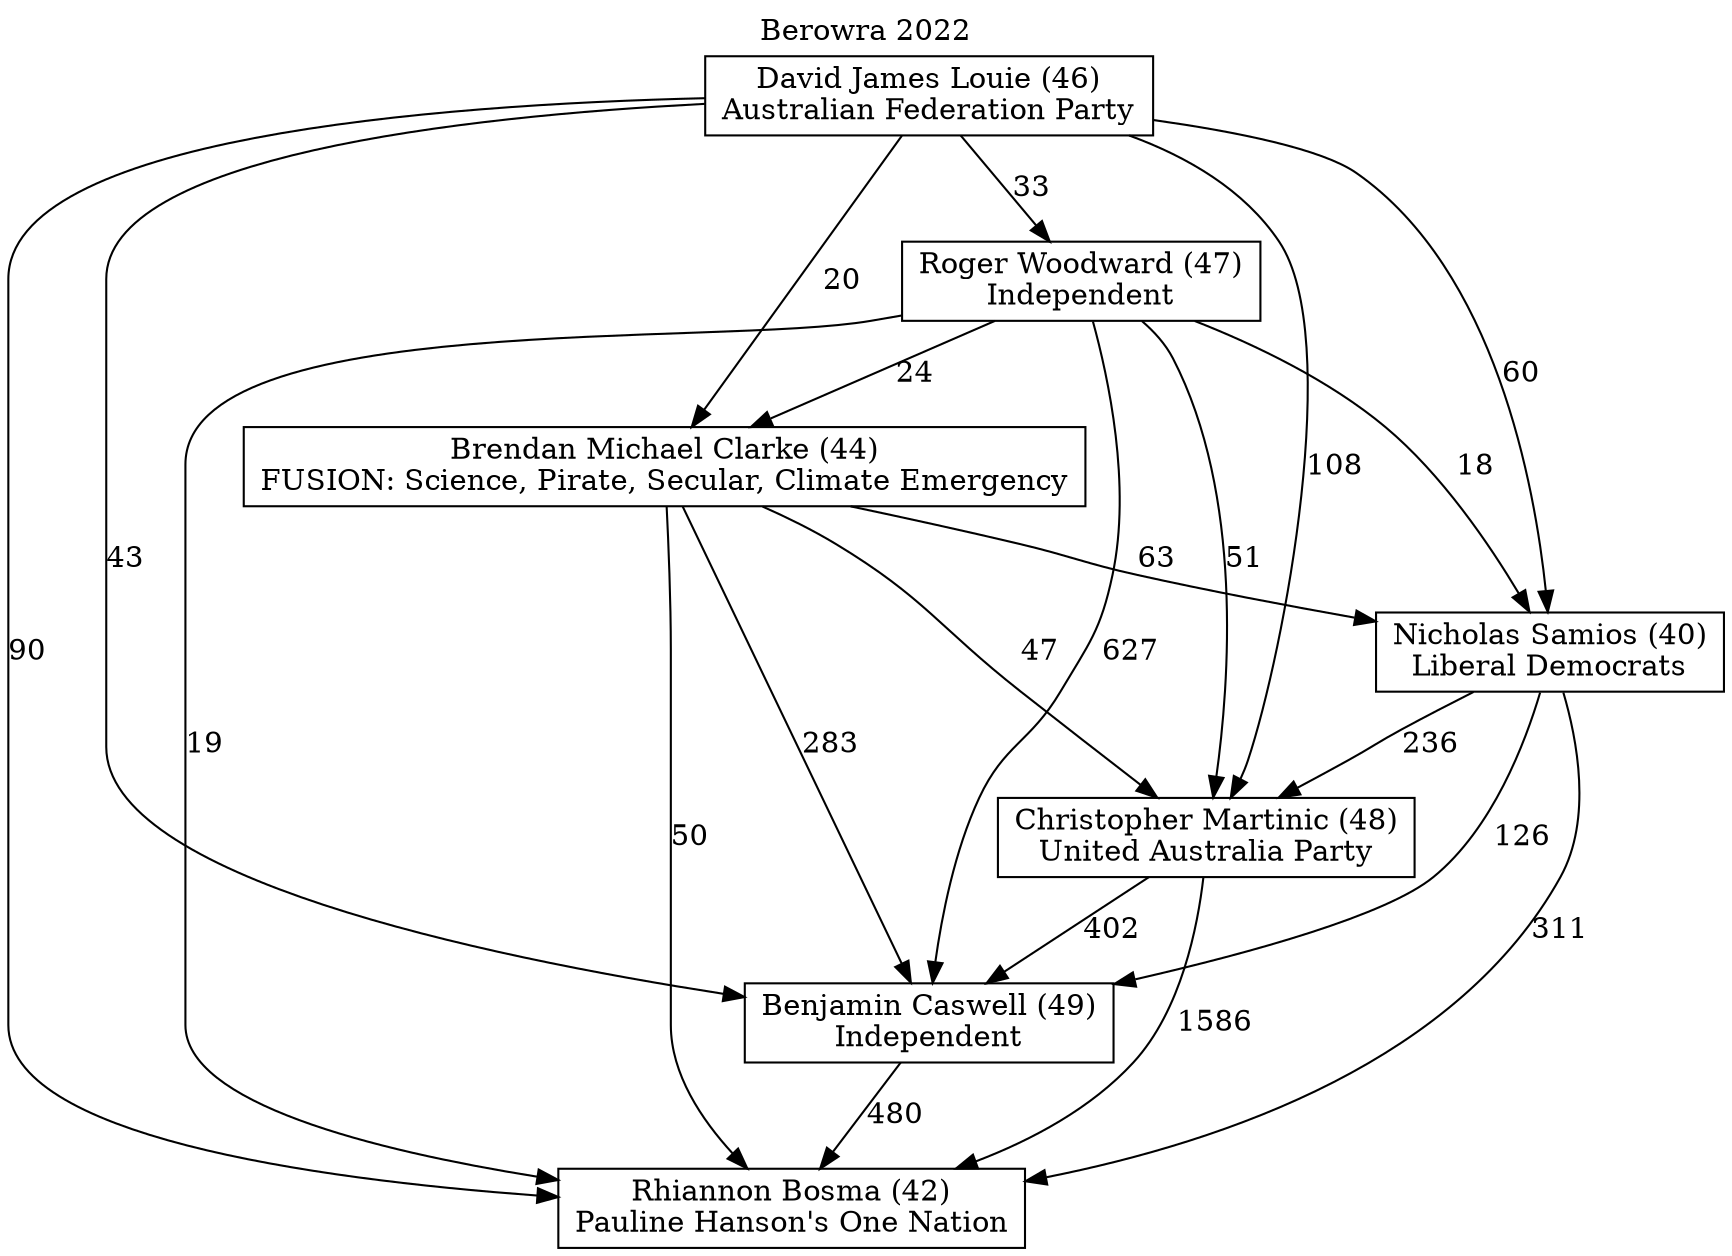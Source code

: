 // House preference flow
digraph "Rhiannon Bosma (42)_Berowra_2022" {
	graph [label="Berowra 2022" labelloc=t mclimit=10]
	node [shape=box]
	"Rhiannon Bosma (42)" [label="Rhiannon Bosma (42)
Pauline Hanson's One Nation"]
	"Benjamin Caswell (49)" [label="Benjamin Caswell (49)
Independent"]
	"Christopher Martinic (48)" [label="Christopher Martinic (48)
United Australia Party"]
	"Nicholas Samios (40)" [label="Nicholas Samios (40)
Liberal Democrats"]
	"Brendan Michael Clarke (44)" [label="Brendan Michael Clarke (44)
FUSION: Science, Pirate, Secular, Climate Emergency"]
	"Roger Woodward (47)" [label="Roger Woodward (47)
Independent"]
	"David James Louie (46)" [label="David James Louie (46)
Australian Federation Party"]
	"Benjamin Caswell (49)" -> "Rhiannon Bosma (42)" [label=480]
	"Christopher Martinic (48)" -> "Benjamin Caswell (49)" [label=402]
	"Nicholas Samios (40)" -> "Christopher Martinic (48)" [label=236]
	"Brendan Michael Clarke (44)" -> "Nicholas Samios (40)" [label=63]
	"Roger Woodward (47)" -> "Brendan Michael Clarke (44)" [label=24]
	"David James Louie (46)" -> "Roger Woodward (47)" [label=33]
	"Christopher Martinic (48)" -> "Rhiannon Bosma (42)" [label=1586]
	"Nicholas Samios (40)" -> "Rhiannon Bosma (42)" [label=311]
	"Brendan Michael Clarke (44)" -> "Rhiannon Bosma (42)" [label=50]
	"Roger Woodward (47)" -> "Rhiannon Bosma (42)" [label=19]
	"David James Louie (46)" -> "Rhiannon Bosma (42)" [label=90]
	"David James Louie (46)" -> "Brendan Michael Clarke (44)" [label=20]
	"Roger Woodward (47)" -> "Nicholas Samios (40)" [label=18]
	"David James Louie (46)" -> "Nicholas Samios (40)" [label=60]
	"Brendan Michael Clarke (44)" -> "Christopher Martinic (48)" [label=47]
	"Roger Woodward (47)" -> "Christopher Martinic (48)" [label=51]
	"David James Louie (46)" -> "Christopher Martinic (48)" [label=108]
	"Nicholas Samios (40)" -> "Benjamin Caswell (49)" [label=126]
	"Brendan Michael Clarke (44)" -> "Benjamin Caswell (49)" [label=283]
	"Roger Woodward (47)" -> "Benjamin Caswell (49)" [label=627]
	"David James Louie (46)" -> "Benjamin Caswell (49)" [label=43]
}
